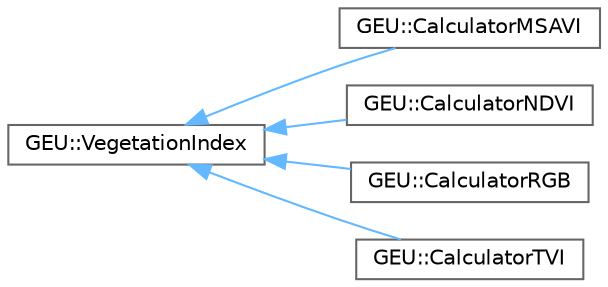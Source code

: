 digraph "Gráfico de jerarquía de clases"
{
 // LATEX_PDF_SIZE
  bgcolor="transparent";
  edge [fontname=Helvetica,fontsize=10,labelfontname=Helvetica,labelfontsize=10];
  node [fontname=Helvetica,fontsize=10,shape=box,height=0.2,width=0.4];
  rankdir="LR";
  Node0 [id="Node000000",label="GEU::VegetationIndex",height=0.2,width=0.4,color="grey40", fillcolor="white", style="filled",URL="$d2/d04/class_g_e_u_1_1_vegetation_index.html",tooltip=" "];
  Node0 -> Node1 [id="edge64_Node000000_Node000001",dir="back",color="steelblue1",style="solid",tooltip=" "];
  Node1 [id="Node000001",label="GEU::CalculatorMSAVI",height=0.2,width=0.4,color="grey40", fillcolor="white", style="filled",URL="$d7/d00/class_g_e_u_1_1_calculator_m_s_a_v_i.html",tooltip=" "];
  Node0 -> Node2 [id="edge65_Node000000_Node000002",dir="back",color="steelblue1",style="solid",tooltip=" "];
  Node2 [id="Node000002",label="GEU::CalculatorNDVI",height=0.2,width=0.4,color="grey40", fillcolor="white", style="filled",URL="$db/d03/class_g_e_u_1_1_calculator_n_d_v_i.html",tooltip=" "];
  Node0 -> Node3 [id="edge66_Node000000_Node000003",dir="back",color="steelblue1",style="solid",tooltip=" "];
  Node3 [id="Node000003",label="GEU::CalculatorRGB",height=0.2,width=0.4,color="grey40", fillcolor="white", style="filled",URL="$d1/d07/class_g_e_u_1_1_calculator_r_g_b.html",tooltip=" "];
  Node0 -> Node4 [id="edge67_Node000000_Node000004",dir="back",color="steelblue1",style="solid",tooltip=" "];
  Node4 [id="Node000004",label="GEU::CalculatorTVI",height=0.2,width=0.4,color="grey40", fillcolor="white", style="filled",URL="$d1/d04/class_g_e_u_1_1_calculator_t_v_i.html",tooltip=" "];
}
